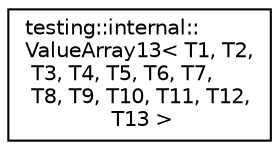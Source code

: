 digraph "Graphical Class Hierarchy"
{
 // LATEX_PDF_SIZE
  edge [fontname="Helvetica",fontsize="10",labelfontname="Helvetica",labelfontsize="10"];
  node [fontname="Helvetica",fontsize="10",shape=record];
  rankdir="LR";
  Node0 [label="testing::internal::\lValueArray13\< T1, T2,\l T3, T4, T5, T6, T7,\l T8, T9, T10, T11, T12,\l T13 \>",height=0.2,width=0.4,color="black", fillcolor="white", style="filled",URL="$classtesting_1_1internal_1_1_value_array13.html",tooltip=" "];
}
